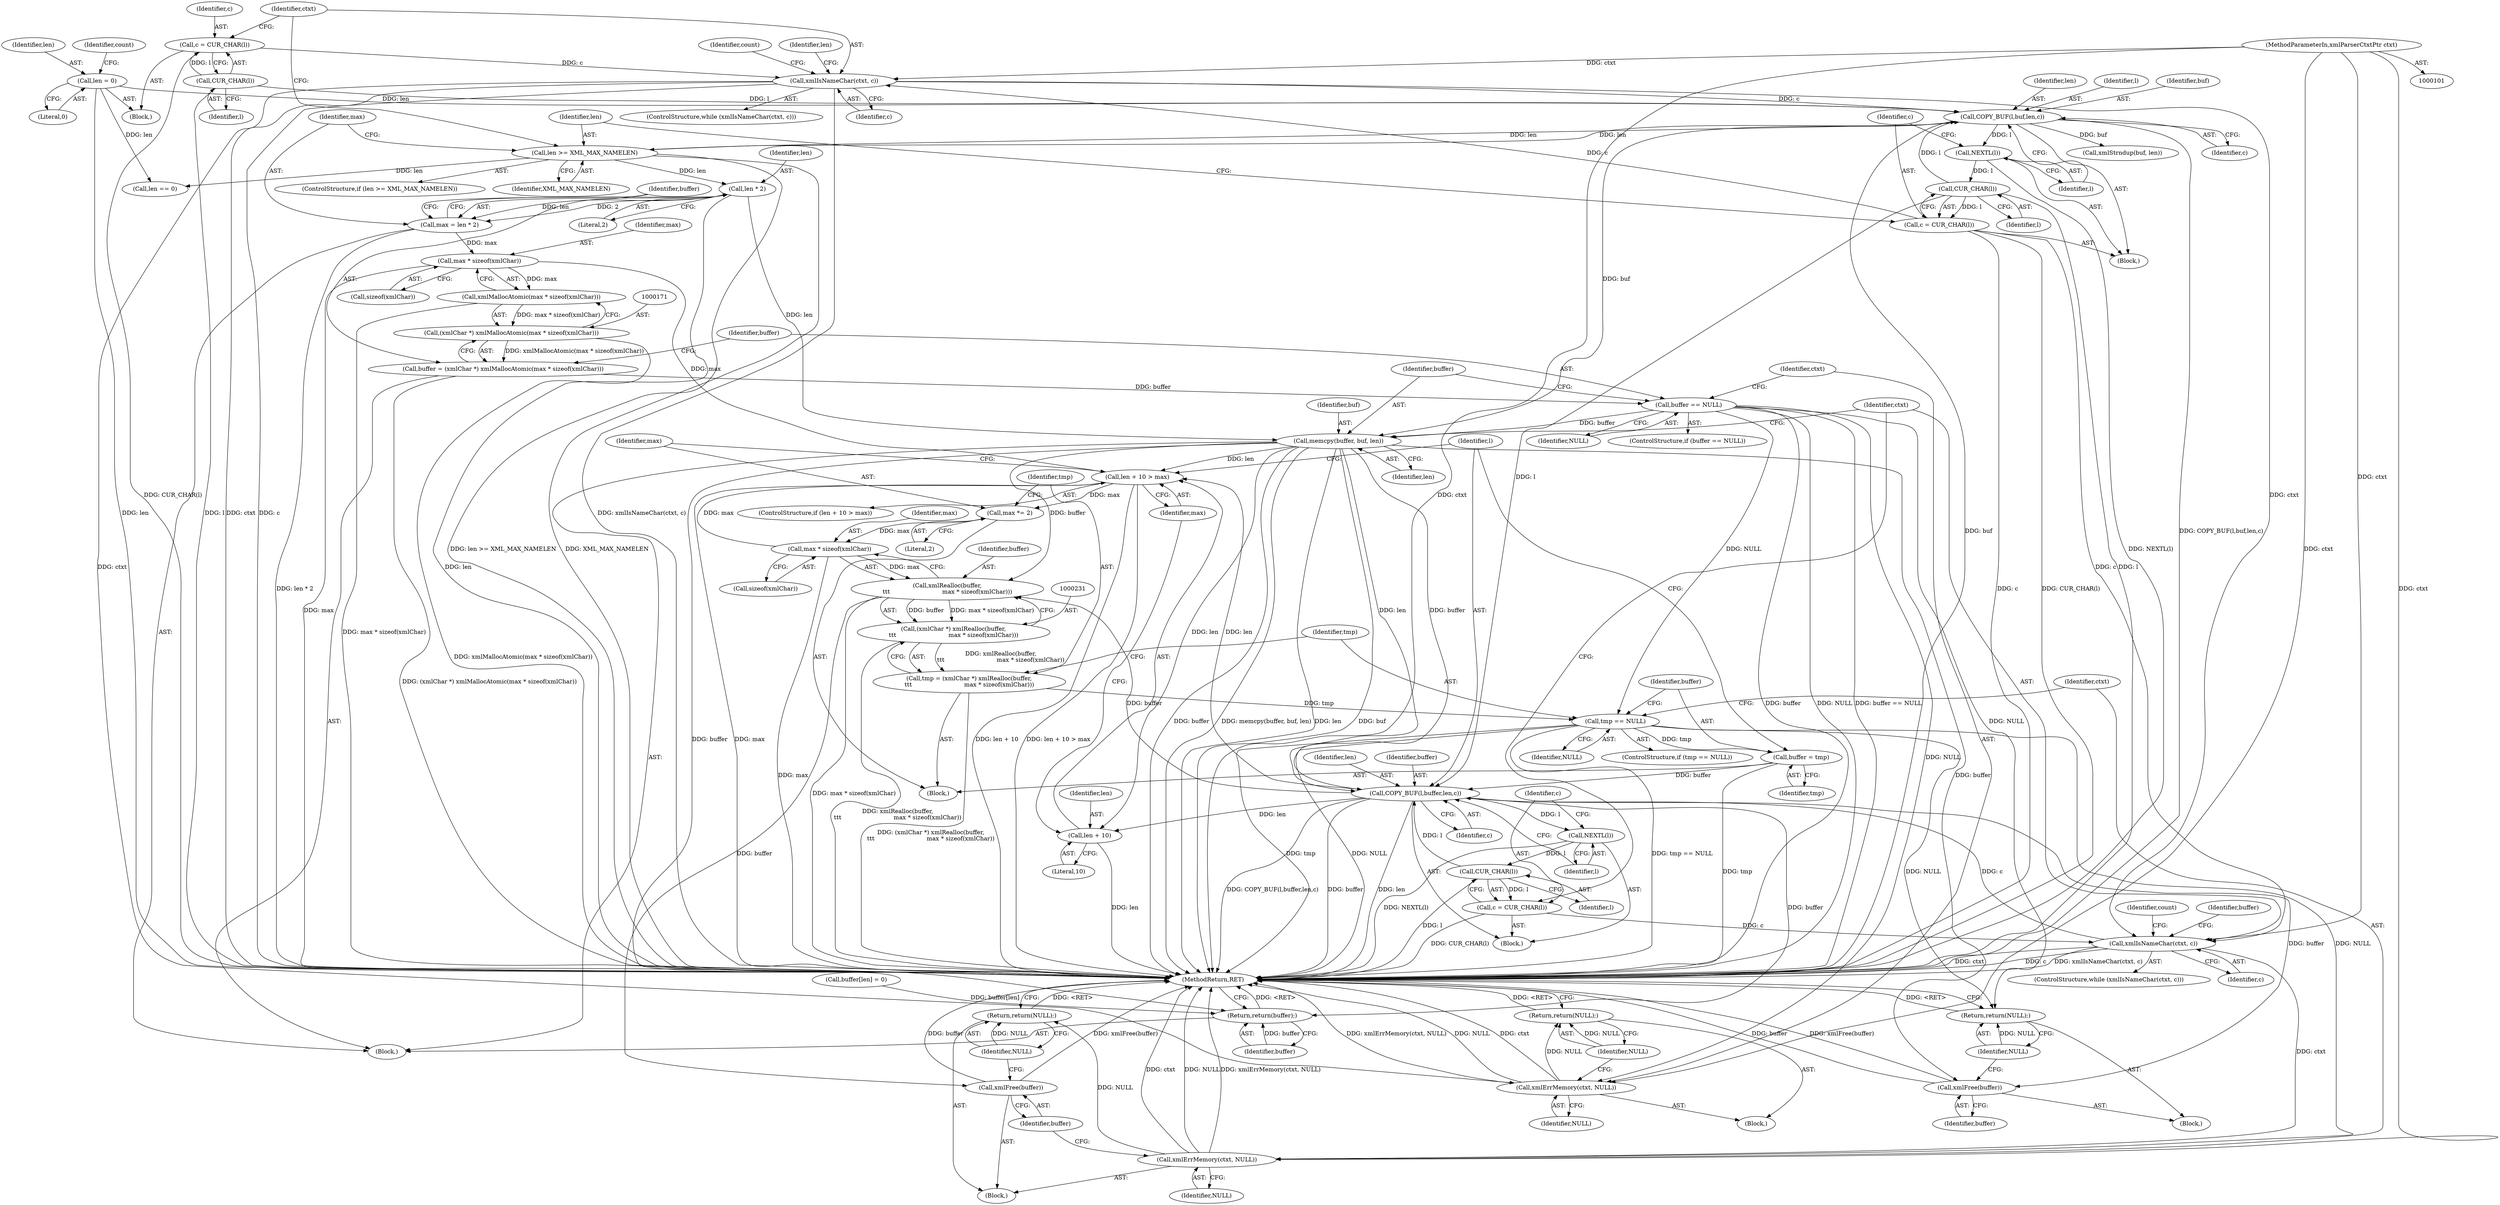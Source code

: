 digraph "0_Chrome_d0947db40187f4708c58e64cbd6013faf9eddeed_28@API" {
"1000173" [label="(Call,max * sizeof(xmlChar))"];
"1000163" [label="(Call,max = len * 2)"];
"1000165" [label="(Call,len * 2)"];
"1000157" [label="(Call,len >= XML_MAX_NAMELEN)"];
"1000145" [label="(Call,COPY_BUF(l,buf,len,c))"];
"1000128" [label="(Call,CUR_CHAR(l))"];
"1000154" [label="(Call,CUR_CHAR(l))"];
"1000150" [label="(Call,NEXTL(l))"];
"1000106" [label="(Call,len = 0)"];
"1000131" [label="(Call,xmlIsNameChar(ctxt, c))"];
"1000102" [label="(MethodParameterIn,xmlParserCtxtPtr ctxt)"];
"1000126" [label="(Call,c = CUR_CHAR(l))"];
"1000152" [label="(Call,c = CUR_CHAR(l))"];
"1000172" [label="(Call,xmlMallocAtomic(max * sizeof(xmlChar)))"];
"1000170" [label="(Call,(xmlChar *) xmlMallocAtomic(max * sizeof(xmlChar)))"];
"1000168" [label="(Call,buffer = (xmlChar *) xmlMallocAtomic(max * sizeof(xmlChar)))"];
"1000178" [label="(Call,buffer == NULL)"];
"1000182" [label="(Call,xmlErrMemory(ctxt, NULL))"];
"1000185" [label="(Return,return(NULL);)"];
"1000187" [label="(Call,memcpy(buffer, buf, len))"];
"1000213" [label="(Call,xmlFree(buffer))"];
"1000218" [label="(Call,len + 10 > max)"];
"1000225" [label="(Call,max *= 2)"];
"1000234" [label="(Call,max * sizeof(xmlChar))"];
"1000232" [label="(Call,xmlRealloc(buffer,\n\t\t\t                            max * sizeof(xmlChar)))"];
"1000230" [label="(Call,(xmlChar *) xmlRealloc(buffer,\n\t\t\t                            max * sizeof(xmlChar)))"];
"1000228" [label="(Call,tmp = (xmlChar *) xmlRealloc(buffer,\n\t\t\t                            max * sizeof(xmlChar)))"];
"1000239" [label="(Call,tmp == NULL)"];
"1000215" [label="(Return,return(NULL);)"];
"1000243" [label="(Call,xmlErrMemory(ctxt, NULL))"];
"1000248" [label="(Return,return(NULL);)"];
"1000250" [label="(Call,buffer = tmp)"];
"1000253" [label="(Call,COPY_BUF(l,buffer,len,c))"];
"1000219" [label="(Call,len + 10)"];
"1000258" [label="(Call,NEXTL(l))"];
"1000262" [label="(Call,CUR_CHAR(l))"];
"1000260" [label="(Call,c = CUR_CHAR(l))"];
"1000192" [label="(Call,xmlIsNameChar(ctxt, c))"];
"1000269" [label="(Return,return(buffer);)"];
"1000246" [label="(Call,xmlFree(buffer))"];
"1000219" [label="(Call,len + 10)"];
"1000263" [label="(Identifier,l)"];
"1000150" [label="(Call,NEXTL(l))"];
"1000249" [label="(Identifier,NULL)"];
"1000163" [label="(Call,max = len * 2)"];
"1000156" [label="(ControlStructure,if (len >= XML_MAX_NAMELEN))"];
"1000272" [label="(Call,len == 0)"];
"1000245" [label="(Identifier,NULL)"];
"1000191" [label="(ControlStructure,while (xmlIsNameChar(ctxt, c)))"];
"1000257" [label="(Identifier,c)"];
"1000250" [label="(Call,buffer = tmp)"];
"1000213" [label="(Call,xmlFree(buffer))"];
"1000199" [label="(Identifier,count)"];
"1000232" [label="(Call,xmlRealloc(buffer,\n\t\t\t                            max * sizeof(xmlChar)))"];
"1000266" [label="(Identifier,buffer)"];
"1000179" [label="(Identifier,buffer)"];
"1000107" [label="(Identifier,len)"];
"1000192" [label="(Call,xmlIsNameChar(ctxt, c))"];
"1000229" [label="(Identifier,tmp)"];
"1000165" [label="(Call,len * 2)"];
"1000281" [label="(MethodReturn,RET)"];
"1000154" [label="(Call,CUR_CHAR(l))"];
"1000254" [label="(Identifier,l)"];
"1000134" [label="(Block,)"];
"1000239" [label="(Call,tmp == NULL)"];
"1000230" [label="(Call,(xmlChar *) xmlRealloc(buffer,\n\t\t\t                            max * sizeof(xmlChar)))"];
"1000270" [label="(Identifier,buffer)"];
"1000278" [label="(Call,xmlStrndup(buf, len))"];
"1000172" [label="(Call,xmlMallocAtomic(max * sizeof(xmlChar)))"];
"1000222" [label="(Identifier,max)"];
"1000186" [label="(Identifier,NULL)"];
"1000147" [label="(Identifier,buf)"];
"1000183" [label="(Identifier,ctxt)"];
"1000212" [label="(Block,)"];
"1000228" [label="(Call,tmp = (xmlChar *) xmlRealloc(buffer,\n\t\t\t                            max * sizeof(xmlChar)))"];
"1000185" [label="(Return,return(NULL);)"];
"1000166" [label="(Identifier,len)"];
"1000261" [label="(Identifier,c)"];
"1000243" [label="(Call,xmlErrMemory(ctxt, NULL))"];
"1000127" [label="(Identifier,c)"];
"1000132" [label="(Identifier,ctxt)"];
"1000177" [label="(ControlStructure,if (buffer == NULL))"];
"1000148" [label="(Identifier,len)"];
"1000170" [label="(Call,(xmlChar *) xmlMallocAtomic(max * sizeof(xmlChar)))"];
"1000236" [label="(Call,sizeof(xmlChar))"];
"1000167" [label="(Literal,2)"];
"1000131" [label="(Call,xmlIsNameChar(ctxt, c))"];
"1000174" [label="(Identifier,max)"];
"1000149" [label="(Identifier,c)"];
"1000260" [label="(Call,c = CUR_CHAR(l))"];
"1000164" [label="(Identifier,max)"];
"1000184" [label="(Identifier,NULL)"];
"1000190" [label="(Identifier,len)"];
"1000182" [label="(Call,xmlErrMemory(ctxt, NULL))"];
"1000233" [label="(Identifier,buffer)"];
"1000151" [label="(Identifier,l)"];
"1000126" [label="(Call,c = CUR_CHAR(l))"];
"1000259" [label="(Identifier,l)"];
"1000221" [label="(Literal,10)"];
"1000244" [label="(Identifier,ctxt)"];
"1000235" [label="(Identifier,max)"];
"1000251" [label="(Identifier,buffer)"];
"1000160" [label="(Block,)"];
"1000217" [label="(ControlStructure,if (len + 10 > max))"];
"1000240" [label="(Identifier,tmp)"];
"1000157" [label="(Call,len >= XML_MAX_NAMELEN)"];
"1000138" [label="(Identifier,count)"];
"1000129" [label="(Identifier,l)"];
"1000128" [label="(Call,CUR_CHAR(l))"];
"1000103" [label="(Block,)"];
"1000158" [label="(Identifier,len)"];
"1000225" [label="(Call,max *= 2)"];
"1000187" [label="(Call,memcpy(buffer, buf, len))"];
"1000215" [label="(Return,return(NULL);)"];
"1000130" [label="(ControlStructure,while (xmlIsNameChar(ctxt, c)))"];
"1000169" [label="(Identifier,buffer)"];
"1000189" [label="(Identifier,buf)"];
"1000247" [label="(Identifier,buffer)"];
"1000256" [label="(Identifier,len)"];
"1000168" [label="(Call,buffer = (xmlChar *) xmlMallocAtomic(max * sizeof(xmlChar)))"];
"1000188" [label="(Identifier,buffer)"];
"1000181" [label="(Block,)"];
"1000264" [label="(Call,buffer[len] = 0)"];
"1000159" [label="(Identifier,XML_MAX_NAMELEN)"];
"1000195" [label="(Block,)"];
"1000220" [label="(Identifier,len)"];
"1000153" [label="(Identifier,c)"];
"1000218" [label="(Call,len + 10 > max)"];
"1000180" [label="(Identifier,NULL)"];
"1000223" [label="(Block,)"];
"1000253" [label="(Call,COPY_BUF(l,buffer,len,c))"];
"1000234" [label="(Call,max * sizeof(xmlChar))"];
"1000248" [label="(Return,return(NULL);)"];
"1000246" [label="(Call,xmlFree(buffer))"];
"1000269" [label="(Return,return(buffer);)"];
"1000273" [label="(Identifier,len)"];
"1000146" [label="(Identifier,l)"];
"1000175" [label="(Call,sizeof(xmlChar))"];
"1000155" [label="(Identifier,l)"];
"1000194" [label="(Identifier,c)"];
"1000108" [label="(Literal,0)"];
"1000214" [label="(Identifier,buffer)"];
"1000216" [label="(Identifier,NULL)"];
"1000242" [label="(Block,)"];
"1000262" [label="(Call,CUR_CHAR(l))"];
"1000258" [label="(Call,NEXTL(l))"];
"1000133" [label="(Identifier,c)"];
"1000102" [label="(MethodParameterIn,xmlParserCtxtPtr ctxt)"];
"1000178" [label="(Call,buffer == NULL)"];
"1000113" [label="(Identifier,count)"];
"1000173" [label="(Call,max * sizeof(xmlChar))"];
"1000241" [label="(Identifier,NULL)"];
"1000238" [label="(ControlStructure,if (tmp == NULL))"];
"1000227" [label="(Literal,2)"];
"1000145" [label="(Call,COPY_BUF(l,buf,len,c))"];
"1000193" [label="(Identifier,ctxt)"];
"1000152" [label="(Call,c = CUR_CHAR(l))"];
"1000252" [label="(Identifier,tmp)"];
"1000106" [label="(Call,len = 0)"];
"1000226" [label="(Identifier,max)"];
"1000255" [label="(Identifier,buffer)"];
"1000173" -> "1000172"  [label="AST: "];
"1000173" -> "1000175"  [label="CFG: "];
"1000174" -> "1000173"  [label="AST: "];
"1000175" -> "1000173"  [label="AST: "];
"1000172" -> "1000173"  [label="CFG: "];
"1000173" -> "1000281"  [label="DDG: max"];
"1000173" -> "1000172"  [label="DDG: max"];
"1000163" -> "1000173"  [label="DDG: max"];
"1000173" -> "1000218"  [label="DDG: max"];
"1000163" -> "1000160"  [label="AST: "];
"1000163" -> "1000165"  [label="CFG: "];
"1000164" -> "1000163"  [label="AST: "];
"1000165" -> "1000163"  [label="AST: "];
"1000169" -> "1000163"  [label="CFG: "];
"1000163" -> "1000281"  [label="DDG: len * 2"];
"1000165" -> "1000163"  [label="DDG: len"];
"1000165" -> "1000163"  [label="DDG: 2"];
"1000165" -> "1000167"  [label="CFG: "];
"1000166" -> "1000165"  [label="AST: "];
"1000167" -> "1000165"  [label="AST: "];
"1000165" -> "1000281"  [label="DDG: len"];
"1000157" -> "1000165"  [label="DDG: len"];
"1000165" -> "1000187"  [label="DDG: len"];
"1000157" -> "1000156"  [label="AST: "];
"1000157" -> "1000159"  [label="CFG: "];
"1000158" -> "1000157"  [label="AST: "];
"1000159" -> "1000157"  [label="AST: "];
"1000132" -> "1000157"  [label="CFG: "];
"1000164" -> "1000157"  [label="CFG: "];
"1000157" -> "1000281"  [label="DDG: len >= XML_MAX_NAMELEN"];
"1000157" -> "1000281"  [label="DDG: XML_MAX_NAMELEN"];
"1000157" -> "1000145"  [label="DDG: len"];
"1000145" -> "1000157"  [label="DDG: len"];
"1000157" -> "1000272"  [label="DDG: len"];
"1000145" -> "1000134"  [label="AST: "];
"1000145" -> "1000149"  [label="CFG: "];
"1000146" -> "1000145"  [label="AST: "];
"1000147" -> "1000145"  [label="AST: "];
"1000148" -> "1000145"  [label="AST: "];
"1000149" -> "1000145"  [label="AST: "];
"1000151" -> "1000145"  [label="CFG: "];
"1000145" -> "1000281"  [label="DDG: COPY_BUF(l,buf,len,c)"];
"1000145" -> "1000281"  [label="DDG: buf"];
"1000128" -> "1000145"  [label="DDG: l"];
"1000154" -> "1000145"  [label="DDG: l"];
"1000106" -> "1000145"  [label="DDG: len"];
"1000131" -> "1000145"  [label="DDG: c"];
"1000145" -> "1000150"  [label="DDG: l"];
"1000145" -> "1000187"  [label="DDG: buf"];
"1000145" -> "1000278"  [label="DDG: buf"];
"1000128" -> "1000126"  [label="AST: "];
"1000128" -> "1000129"  [label="CFG: "];
"1000129" -> "1000128"  [label="AST: "];
"1000126" -> "1000128"  [label="CFG: "];
"1000128" -> "1000281"  [label="DDG: l"];
"1000128" -> "1000126"  [label="DDG: l"];
"1000154" -> "1000152"  [label="AST: "];
"1000154" -> "1000155"  [label="CFG: "];
"1000155" -> "1000154"  [label="AST: "];
"1000152" -> "1000154"  [label="CFG: "];
"1000154" -> "1000281"  [label="DDG: l"];
"1000154" -> "1000152"  [label="DDG: l"];
"1000150" -> "1000154"  [label="DDG: l"];
"1000154" -> "1000253"  [label="DDG: l"];
"1000150" -> "1000134"  [label="AST: "];
"1000150" -> "1000151"  [label="CFG: "];
"1000151" -> "1000150"  [label="AST: "];
"1000153" -> "1000150"  [label="CFG: "];
"1000150" -> "1000281"  [label="DDG: NEXTL(l)"];
"1000106" -> "1000103"  [label="AST: "];
"1000106" -> "1000108"  [label="CFG: "];
"1000107" -> "1000106"  [label="AST: "];
"1000108" -> "1000106"  [label="AST: "];
"1000113" -> "1000106"  [label="CFG: "];
"1000106" -> "1000281"  [label="DDG: len"];
"1000106" -> "1000272"  [label="DDG: len"];
"1000131" -> "1000130"  [label="AST: "];
"1000131" -> "1000133"  [label="CFG: "];
"1000132" -> "1000131"  [label="AST: "];
"1000133" -> "1000131"  [label="AST: "];
"1000138" -> "1000131"  [label="CFG: "];
"1000273" -> "1000131"  [label="CFG: "];
"1000131" -> "1000281"  [label="DDG: ctxt"];
"1000131" -> "1000281"  [label="DDG: c"];
"1000131" -> "1000281"  [label="DDG: xmlIsNameChar(ctxt, c)"];
"1000102" -> "1000131"  [label="DDG: ctxt"];
"1000126" -> "1000131"  [label="DDG: c"];
"1000152" -> "1000131"  [label="DDG: c"];
"1000131" -> "1000182"  [label="DDG: ctxt"];
"1000131" -> "1000192"  [label="DDG: ctxt"];
"1000102" -> "1000101"  [label="AST: "];
"1000102" -> "1000281"  [label="DDG: ctxt"];
"1000102" -> "1000182"  [label="DDG: ctxt"];
"1000102" -> "1000192"  [label="DDG: ctxt"];
"1000102" -> "1000243"  [label="DDG: ctxt"];
"1000126" -> "1000103"  [label="AST: "];
"1000127" -> "1000126"  [label="AST: "];
"1000132" -> "1000126"  [label="CFG: "];
"1000126" -> "1000281"  [label="DDG: CUR_CHAR(l)"];
"1000152" -> "1000134"  [label="AST: "];
"1000153" -> "1000152"  [label="AST: "];
"1000158" -> "1000152"  [label="CFG: "];
"1000152" -> "1000281"  [label="DDG: c"];
"1000152" -> "1000281"  [label="DDG: CUR_CHAR(l)"];
"1000152" -> "1000192"  [label="DDG: c"];
"1000172" -> "1000170"  [label="AST: "];
"1000170" -> "1000172"  [label="CFG: "];
"1000172" -> "1000281"  [label="DDG: max * sizeof(xmlChar)"];
"1000172" -> "1000170"  [label="DDG: max * sizeof(xmlChar)"];
"1000170" -> "1000168"  [label="AST: "];
"1000171" -> "1000170"  [label="AST: "];
"1000168" -> "1000170"  [label="CFG: "];
"1000170" -> "1000281"  [label="DDG: xmlMallocAtomic(max * sizeof(xmlChar))"];
"1000170" -> "1000168"  [label="DDG: xmlMallocAtomic(max * sizeof(xmlChar))"];
"1000168" -> "1000160"  [label="AST: "];
"1000169" -> "1000168"  [label="AST: "];
"1000179" -> "1000168"  [label="CFG: "];
"1000168" -> "1000281"  [label="DDG: (xmlChar *) xmlMallocAtomic(max * sizeof(xmlChar))"];
"1000168" -> "1000178"  [label="DDG: buffer"];
"1000178" -> "1000177"  [label="AST: "];
"1000178" -> "1000180"  [label="CFG: "];
"1000179" -> "1000178"  [label="AST: "];
"1000180" -> "1000178"  [label="AST: "];
"1000183" -> "1000178"  [label="CFG: "];
"1000188" -> "1000178"  [label="CFG: "];
"1000178" -> "1000281"  [label="DDG: buffer == NULL"];
"1000178" -> "1000281"  [label="DDG: buffer"];
"1000178" -> "1000281"  [label="DDG: NULL"];
"1000178" -> "1000182"  [label="DDG: NULL"];
"1000178" -> "1000187"  [label="DDG: buffer"];
"1000178" -> "1000215"  [label="DDG: NULL"];
"1000178" -> "1000239"  [label="DDG: NULL"];
"1000182" -> "1000181"  [label="AST: "];
"1000182" -> "1000184"  [label="CFG: "];
"1000183" -> "1000182"  [label="AST: "];
"1000184" -> "1000182"  [label="AST: "];
"1000186" -> "1000182"  [label="CFG: "];
"1000182" -> "1000281"  [label="DDG: xmlErrMemory(ctxt, NULL)"];
"1000182" -> "1000281"  [label="DDG: NULL"];
"1000182" -> "1000281"  [label="DDG: ctxt"];
"1000182" -> "1000185"  [label="DDG: NULL"];
"1000185" -> "1000181"  [label="AST: "];
"1000185" -> "1000186"  [label="CFG: "];
"1000186" -> "1000185"  [label="AST: "];
"1000281" -> "1000185"  [label="CFG: "];
"1000185" -> "1000281"  [label="DDG: <RET>"];
"1000186" -> "1000185"  [label="DDG: NULL"];
"1000187" -> "1000160"  [label="AST: "];
"1000187" -> "1000190"  [label="CFG: "];
"1000188" -> "1000187"  [label="AST: "];
"1000189" -> "1000187"  [label="AST: "];
"1000190" -> "1000187"  [label="AST: "];
"1000193" -> "1000187"  [label="CFG: "];
"1000187" -> "1000281"  [label="DDG: buffer"];
"1000187" -> "1000281"  [label="DDG: memcpy(buffer, buf, len)"];
"1000187" -> "1000281"  [label="DDG: len"];
"1000187" -> "1000281"  [label="DDG: buf"];
"1000187" -> "1000213"  [label="DDG: buffer"];
"1000187" -> "1000218"  [label="DDG: len"];
"1000187" -> "1000219"  [label="DDG: len"];
"1000187" -> "1000232"  [label="DDG: buffer"];
"1000187" -> "1000253"  [label="DDG: buffer"];
"1000187" -> "1000253"  [label="DDG: len"];
"1000187" -> "1000269"  [label="DDG: buffer"];
"1000213" -> "1000212"  [label="AST: "];
"1000213" -> "1000214"  [label="CFG: "];
"1000214" -> "1000213"  [label="AST: "];
"1000216" -> "1000213"  [label="CFG: "];
"1000213" -> "1000281"  [label="DDG: buffer"];
"1000213" -> "1000281"  [label="DDG: xmlFree(buffer)"];
"1000253" -> "1000213"  [label="DDG: buffer"];
"1000218" -> "1000217"  [label="AST: "];
"1000218" -> "1000222"  [label="CFG: "];
"1000219" -> "1000218"  [label="AST: "];
"1000222" -> "1000218"  [label="AST: "];
"1000226" -> "1000218"  [label="CFG: "];
"1000254" -> "1000218"  [label="CFG: "];
"1000218" -> "1000281"  [label="DDG: len + 10"];
"1000218" -> "1000281"  [label="DDG: len + 10 > max"];
"1000218" -> "1000281"  [label="DDG: max"];
"1000253" -> "1000218"  [label="DDG: len"];
"1000234" -> "1000218"  [label="DDG: max"];
"1000218" -> "1000225"  [label="DDG: max"];
"1000225" -> "1000223"  [label="AST: "];
"1000225" -> "1000227"  [label="CFG: "];
"1000226" -> "1000225"  [label="AST: "];
"1000227" -> "1000225"  [label="AST: "];
"1000229" -> "1000225"  [label="CFG: "];
"1000225" -> "1000234"  [label="DDG: max"];
"1000234" -> "1000232"  [label="AST: "];
"1000234" -> "1000236"  [label="CFG: "];
"1000235" -> "1000234"  [label="AST: "];
"1000236" -> "1000234"  [label="AST: "];
"1000232" -> "1000234"  [label="CFG: "];
"1000234" -> "1000281"  [label="DDG: max"];
"1000234" -> "1000232"  [label="DDG: max"];
"1000232" -> "1000230"  [label="AST: "];
"1000233" -> "1000232"  [label="AST: "];
"1000230" -> "1000232"  [label="CFG: "];
"1000232" -> "1000281"  [label="DDG: max * sizeof(xmlChar)"];
"1000232" -> "1000230"  [label="DDG: buffer"];
"1000232" -> "1000230"  [label="DDG: max * sizeof(xmlChar)"];
"1000253" -> "1000232"  [label="DDG: buffer"];
"1000232" -> "1000246"  [label="DDG: buffer"];
"1000230" -> "1000228"  [label="AST: "];
"1000231" -> "1000230"  [label="AST: "];
"1000228" -> "1000230"  [label="CFG: "];
"1000230" -> "1000281"  [label="DDG: xmlRealloc(buffer,\n\t\t\t                            max * sizeof(xmlChar))"];
"1000230" -> "1000228"  [label="DDG: xmlRealloc(buffer,\n\t\t\t                            max * sizeof(xmlChar))"];
"1000228" -> "1000223"  [label="AST: "];
"1000229" -> "1000228"  [label="AST: "];
"1000240" -> "1000228"  [label="CFG: "];
"1000228" -> "1000281"  [label="DDG: (xmlChar *) xmlRealloc(buffer,\n\t\t\t                            max * sizeof(xmlChar))"];
"1000228" -> "1000239"  [label="DDG: tmp"];
"1000239" -> "1000238"  [label="AST: "];
"1000239" -> "1000241"  [label="CFG: "];
"1000240" -> "1000239"  [label="AST: "];
"1000241" -> "1000239"  [label="AST: "];
"1000244" -> "1000239"  [label="CFG: "];
"1000251" -> "1000239"  [label="CFG: "];
"1000239" -> "1000281"  [label="DDG: tmp == NULL"];
"1000239" -> "1000281"  [label="DDG: tmp"];
"1000239" -> "1000281"  [label="DDG: NULL"];
"1000239" -> "1000215"  [label="DDG: NULL"];
"1000239" -> "1000243"  [label="DDG: NULL"];
"1000239" -> "1000250"  [label="DDG: tmp"];
"1000215" -> "1000212"  [label="AST: "];
"1000215" -> "1000216"  [label="CFG: "];
"1000216" -> "1000215"  [label="AST: "];
"1000281" -> "1000215"  [label="CFG: "];
"1000215" -> "1000281"  [label="DDG: <RET>"];
"1000216" -> "1000215"  [label="DDG: NULL"];
"1000243" -> "1000242"  [label="AST: "];
"1000243" -> "1000245"  [label="CFG: "];
"1000244" -> "1000243"  [label="AST: "];
"1000245" -> "1000243"  [label="AST: "];
"1000247" -> "1000243"  [label="CFG: "];
"1000243" -> "1000281"  [label="DDG: ctxt"];
"1000243" -> "1000281"  [label="DDG: NULL"];
"1000243" -> "1000281"  [label="DDG: xmlErrMemory(ctxt, NULL)"];
"1000192" -> "1000243"  [label="DDG: ctxt"];
"1000243" -> "1000248"  [label="DDG: NULL"];
"1000248" -> "1000242"  [label="AST: "];
"1000248" -> "1000249"  [label="CFG: "];
"1000249" -> "1000248"  [label="AST: "];
"1000281" -> "1000248"  [label="CFG: "];
"1000248" -> "1000281"  [label="DDG: <RET>"];
"1000249" -> "1000248"  [label="DDG: NULL"];
"1000250" -> "1000223"  [label="AST: "];
"1000250" -> "1000252"  [label="CFG: "];
"1000251" -> "1000250"  [label="AST: "];
"1000252" -> "1000250"  [label="AST: "];
"1000254" -> "1000250"  [label="CFG: "];
"1000250" -> "1000281"  [label="DDG: tmp"];
"1000250" -> "1000253"  [label="DDG: buffer"];
"1000253" -> "1000195"  [label="AST: "];
"1000253" -> "1000257"  [label="CFG: "];
"1000254" -> "1000253"  [label="AST: "];
"1000255" -> "1000253"  [label="AST: "];
"1000256" -> "1000253"  [label="AST: "];
"1000257" -> "1000253"  [label="AST: "];
"1000259" -> "1000253"  [label="CFG: "];
"1000253" -> "1000281"  [label="DDG: COPY_BUF(l,buffer,len,c)"];
"1000253" -> "1000281"  [label="DDG: buffer"];
"1000253" -> "1000281"  [label="DDG: len"];
"1000253" -> "1000219"  [label="DDG: len"];
"1000262" -> "1000253"  [label="DDG: l"];
"1000192" -> "1000253"  [label="DDG: c"];
"1000253" -> "1000258"  [label="DDG: l"];
"1000253" -> "1000269"  [label="DDG: buffer"];
"1000219" -> "1000221"  [label="CFG: "];
"1000220" -> "1000219"  [label="AST: "];
"1000221" -> "1000219"  [label="AST: "];
"1000222" -> "1000219"  [label="CFG: "];
"1000219" -> "1000281"  [label="DDG: len"];
"1000258" -> "1000195"  [label="AST: "];
"1000258" -> "1000259"  [label="CFG: "];
"1000259" -> "1000258"  [label="AST: "];
"1000261" -> "1000258"  [label="CFG: "];
"1000258" -> "1000281"  [label="DDG: NEXTL(l)"];
"1000258" -> "1000262"  [label="DDG: l"];
"1000262" -> "1000260"  [label="AST: "];
"1000262" -> "1000263"  [label="CFG: "];
"1000263" -> "1000262"  [label="AST: "];
"1000260" -> "1000262"  [label="CFG: "];
"1000262" -> "1000281"  [label="DDG: l"];
"1000262" -> "1000260"  [label="DDG: l"];
"1000260" -> "1000195"  [label="AST: "];
"1000261" -> "1000260"  [label="AST: "];
"1000193" -> "1000260"  [label="CFG: "];
"1000260" -> "1000281"  [label="DDG: CUR_CHAR(l)"];
"1000260" -> "1000192"  [label="DDG: c"];
"1000192" -> "1000191"  [label="AST: "];
"1000192" -> "1000194"  [label="CFG: "];
"1000193" -> "1000192"  [label="AST: "];
"1000194" -> "1000192"  [label="AST: "];
"1000199" -> "1000192"  [label="CFG: "];
"1000266" -> "1000192"  [label="CFG: "];
"1000192" -> "1000281"  [label="DDG: c"];
"1000192" -> "1000281"  [label="DDG: ctxt"];
"1000192" -> "1000281"  [label="DDG: xmlIsNameChar(ctxt, c)"];
"1000269" -> "1000160"  [label="AST: "];
"1000269" -> "1000270"  [label="CFG: "];
"1000270" -> "1000269"  [label="AST: "];
"1000281" -> "1000269"  [label="CFG: "];
"1000269" -> "1000281"  [label="DDG: <RET>"];
"1000270" -> "1000269"  [label="DDG: buffer"];
"1000264" -> "1000269"  [label="DDG: buffer[len]"];
"1000246" -> "1000242"  [label="AST: "];
"1000246" -> "1000247"  [label="CFG: "];
"1000247" -> "1000246"  [label="AST: "];
"1000249" -> "1000246"  [label="CFG: "];
"1000246" -> "1000281"  [label="DDG: xmlFree(buffer)"];
"1000246" -> "1000281"  [label="DDG: buffer"];
}
